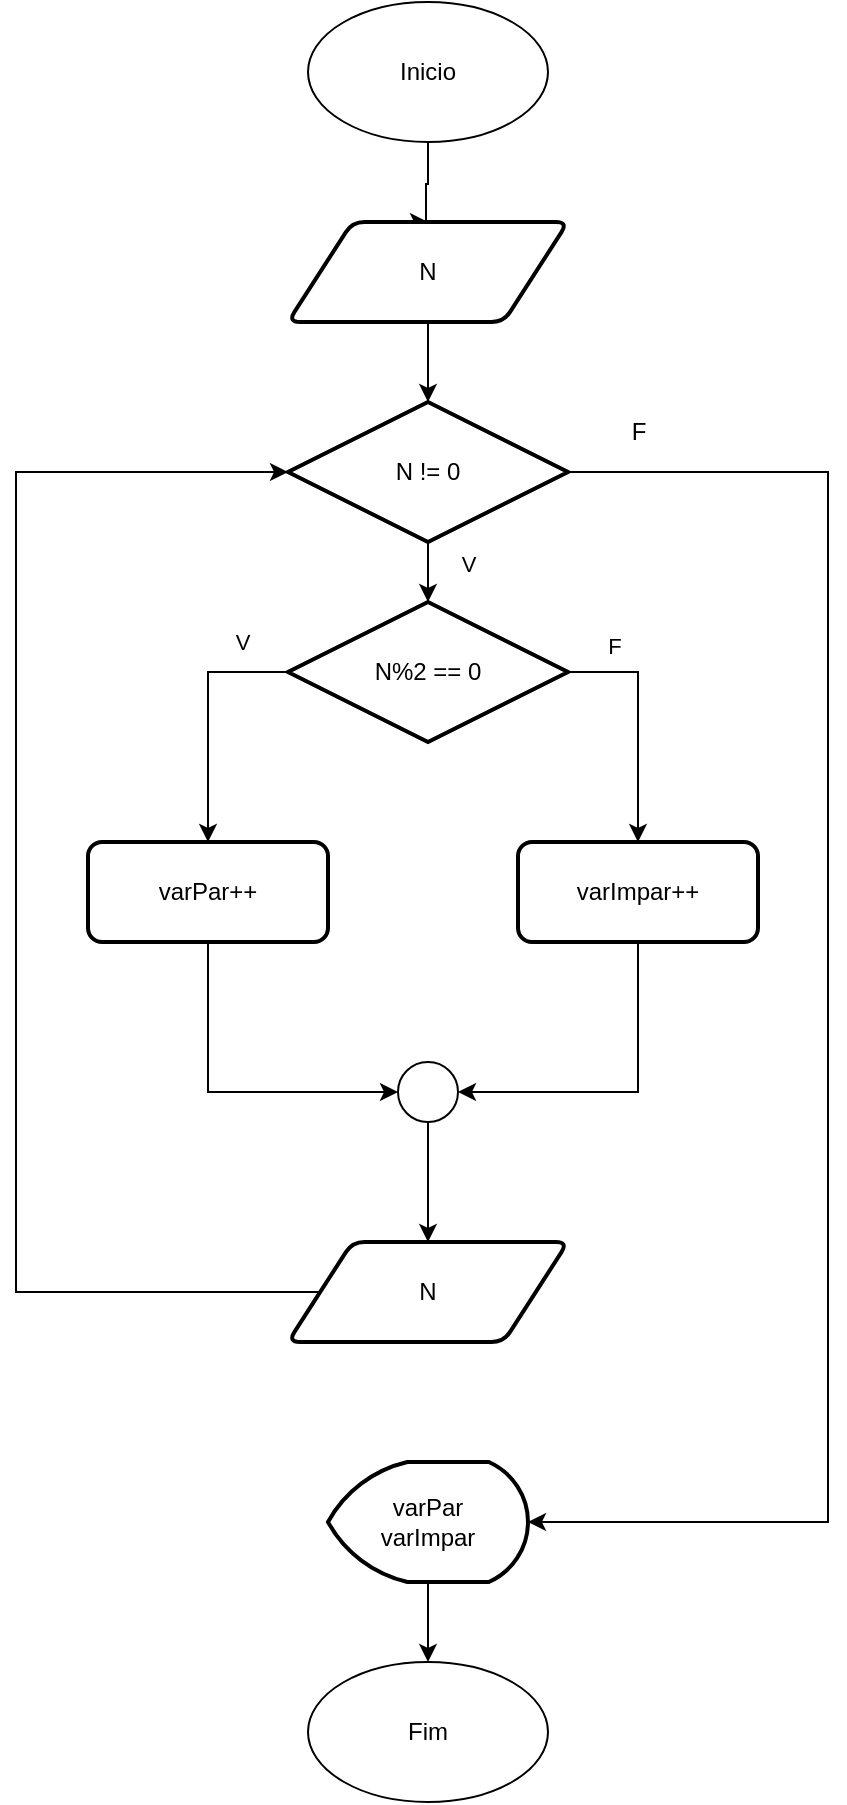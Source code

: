 <mxfile version="26.0.6">
  <diagram name="Página-1" id="EQY7rx08GIGifhaFdDs0">
    <mxGraphModel dx="857" dy="1598" grid="1" gridSize="10" guides="1" tooltips="1" connect="1" arrows="1" fold="1" page="1" pageScale="1" pageWidth="827" pageHeight="1169" math="0" shadow="0">
      <root>
        <mxCell id="0" />
        <mxCell id="1" parent="0" />
        <mxCell id="6GOztxUwA011YL0eF0oX-1" value="Inicio" style="ellipse;whiteSpace=wrap;html=1;" parent="1" vertex="1">
          <mxGeometry x="210" y="-220" width="120" height="70" as="geometry" />
        </mxCell>
        <mxCell id="6GOztxUwA011YL0eF0oX-2" value="Fim" style="ellipse;whiteSpace=wrap;html=1;" parent="1" vertex="1">
          <mxGeometry x="210" y="610" width="120" height="70" as="geometry" />
        </mxCell>
        <mxCell id="0FDjzlC9KxY203mneYp3-3" style="edgeStyle=orthogonalEdgeStyle;rounded=0;orthogonalLoop=1;jettySize=auto;html=1;exitX=0.5;exitY=1;exitDx=0;exitDy=0;entryX=0.5;entryY=0;entryDx=0;entryDy=0;" parent="1" source="6GOztxUwA011YL0eF0oX-1" target="9QK9Ojnf2S0DnBo6qm_o-1" edge="1">
          <mxGeometry relative="1" as="geometry">
            <mxPoint x="269.1" y="-108.12" as="targetPoint" />
            <Array as="points">
              <mxPoint x="270" y="-129" />
              <mxPoint x="269" y="-129" />
              <mxPoint x="269" y="-110" />
            </Array>
          </mxGeometry>
        </mxCell>
        <mxCell id="0FDjzlC9KxY203mneYp3-5" value="N != 0" style="strokeWidth=2;html=1;shape=mxgraph.flowchart.decision;whiteSpace=wrap;" parent="1" vertex="1">
          <mxGeometry x="200" y="-20" width="140" height="70" as="geometry" />
        </mxCell>
        <mxCell id="0FDjzlC9KxY203mneYp3-6" style="edgeStyle=orthogonalEdgeStyle;rounded=0;orthogonalLoop=1;jettySize=auto;html=1;exitX=0.5;exitY=1;exitDx=0;exitDy=0;entryX=0.5;entryY=0;entryDx=0;entryDy=0;entryPerimeter=0;" parent="1" source="9QK9Ojnf2S0DnBo6qm_o-1" target="0FDjzlC9KxY203mneYp3-5" edge="1">
          <mxGeometry relative="1" as="geometry">
            <mxPoint x="270" y="-60" as="sourcePoint" />
          </mxGeometry>
        </mxCell>
        <mxCell id="0FDjzlC9KxY203mneYp3-13" style="edgeStyle=orthogonalEdgeStyle;rounded=0;orthogonalLoop=1;jettySize=auto;html=1;exitX=0;exitY=0.5;exitDx=0;exitDy=0;exitPerimeter=0;entryX=0.5;entryY=0;entryDx=0;entryDy=0;" parent="1" source="0FDjzlC9KxY203mneYp3-7" target="0FDjzlC9KxY203mneYp3-11" edge="1">
          <mxGeometry relative="1" as="geometry" />
        </mxCell>
        <mxCell id="0FDjzlC9KxY203mneYp3-15" value="V" style="edgeLabel;html=1;align=center;verticalAlign=middle;resizable=0;points=[];" parent="0FDjzlC9KxY203mneYp3-13" vertex="1" connectable="0">
          <mxGeometry x="-0.635" y="3" relative="1" as="geometry">
            <mxPoint y="-18" as="offset" />
          </mxGeometry>
        </mxCell>
        <mxCell id="0FDjzlC9KxY203mneYp3-14" style="edgeStyle=orthogonalEdgeStyle;rounded=0;orthogonalLoop=1;jettySize=auto;html=1;exitX=1;exitY=0.5;exitDx=0;exitDy=0;exitPerimeter=0;entryX=0.5;entryY=0;entryDx=0;entryDy=0;" parent="1" source="0FDjzlC9KxY203mneYp3-7" target="0FDjzlC9KxY203mneYp3-12" edge="1">
          <mxGeometry relative="1" as="geometry" />
        </mxCell>
        <mxCell id="0FDjzlC9KxY203mneYp3-7" value="N%2 == 0" style="strokeWidth=2;html=1;shape=mxgraph.flowchart.decision;whiteSpace=wrap;" parent="1" vertex="1">
          <mxGeometry x="200" y="80" width="140" height="70" as="geometry" />
        </mxCell>
        <mxCell id="0FDjzlC9KxY203mneYp3-8" style="edgeStyle=orthogonalEdgeStyle;rounded=0;orthogonalLoop=1;jettySize=auto;html=1;exitX=0.5;exitY=1;exitDx=0;exitDy=0;exitPerimeter=0;entryX=0.5;entryY=0;entryDx=0;entryDy=0;entryPerimeter=0;" parent="1" source="0FDjzlC9KxY203mneYp3-5" target="0FDjzlC9KxY203mneYp3-7" edge="1">
          <mxGeometry relative="1" as="geometry" />
        </mxCell>
        <mxCell id="0FDjzlC9KxY203mneYp3-10" value="V" style="edgeLabel;html=1;align=center;verticalAlign=middle;resizable=0;points=[];" parent="0FDjzlC9KxY203mneYp3-8" vertex="1" connectable="0">
          <mxGeometry x="-0.293" y="2" relative="1" as="geometry">
            <mxPoint x="18" as="offset" />
          </mxGeometry>
        </mxCell>
        <mxCell id="0FDjzlC9KxY203mneYp3-11" value="varPar++" style="rounded=1;whiteSpace=wrap;html=1;absoluteArcSize=1;arcSize=14;strokeWidth=2;" parent="1" vertex="1">
          <mxGeometry x="100" y="200" width="120" height="50" as="geometry" />
        </mxCell>
        <mxCell id="0FDjzlC9KxY203mneYp3-12" value="varImpar++" style="rounded=1;whiteSpace=wrap;html=1;absoluteArcSize=1;arcSize=14;strokeWidth=2;" parent="1" vertex="1">
          <mxGeometry x="315" y="200" width="120" height="50" as="geometry" />
        </mxCell>
        <mxCell id="0FDjzlC9KxY203mneYp3-18" value="F&lt;span style=&quot;color: rgba(0, 0, 0, 0); font-family: monospace; font-size: 0px; text-align: start; background-color: rgb(251, 251, 251);&quot;&gt;%3CmxGraphModel%3E%3Croot%3E%3CmxCell%20id%3D%220%22%2F%3E%3CmxCell%20id%3D%221%22%20parent%3D%220%22%2F%3E%3CmxCell%20id%3D%222%22%20value%3D%22%22%20style%3D%22verticalLabelPosition%3Dbottom%3BverticalAlign%3Dtop%3Bhtml%3D1%3Bshape%3Dmxgraph.flowchart.on-page_reference%3B%22%20vertex%3D%221%22%20parent%3D%221%22%3E%3CmxGeometry%20x%3D%22380%22%20y%3D%22660%22%20width%3D%2240%22%20height%3D%2240%22%20as%3D%22geometry%22%2F%3E%3C%2FmxCell%3E%3C%2Froot%3E%3C%2FmxGraphModel%3E&lt;/span&gt;" style="edgeLabel;html=1;align=center;verticalAlign=middle;resizable=0;points=[];" parent="1" vertex="1" connectable="0">
          <mxGeometry x="340.0" y="100" as="geometry">
            <mxPoint x="23" y="2" as="offset" />
          </mxGeometry>
        </mxCell>
        <mxCell id="0FDjzlC9KxY203mneYp3-20" value="" style="verticalLabelPosition=bottom;verticalAlign=top;html=1;shape=mxgraph.flowchart.on-page_reference;" parent="1" vertex="1">
          <mxGeometry x="255" y="310" width="30" height="30" as="geometry" />
        </mxCell>
        <mxCell id="0FDjzlC9KxY203mneYp3-21" style="edgeStyle=orthogonalEdgeStyle;rounded=0;orthogonalLoop=1;jettySize=auto;html=1;exitX=0.5;exitY=1;exitDx=0;exitDy=0;entryX=0;entryY=0.5;entryDx=0;entryDy=0;entryPerimeter=0;" parent="1" source="0FDjzlC9KxY203mneYp3-11" target="0FDjzlC9KxY203mneYp3-20" edge="1">
          <mxGeometry relative="1" as="geometry" />
        </mxCell>
        <mxCell id="0FDjzlC9KxY203mneYp3-22" style="edgeStyle=orthogonalEdgeStyle;rounded=0;orthogonalLoop=1;jettySize=auto;html=1;exitX=0.5;exitY=1;exitDx=0;exitDy=0;entryX=1;entryY=0.5;entryDx=0;entryDy=0;entryPerimeter=0;" parent="1" source="0FDjzlC9KxY203mneYp3-12" target="0FDjzlC9KxY203mneYp3-20" edge="1">
          <mxGeometry relative="1" as="geometry" />
        </mxCell>
        <mxCell id="0FDjzlC9KxY203mneYp3-24" style="edgeStyle=orthogonalEdgeStyle;rounded=0;orthogonalLoop=1;jettySize=auto;html=1;exitX=0.5;exitY=1;exitDx=0;exitDy=0;exitPerimeter=0;entryX=0.5;entryY=0;entryDx=0;entryDy=0;" parent="1" source="0FDjzlC9KxY203mneYp3-20" target="9QK9Ojnf2S0DnBo6qm_o-2" edge="1">
          <mxGeometry relative="1" as="geometry">
            <mxPoint x="270" y="413.32" as="targetPoint" />
          </mxGeometry>
        </mxCell>
        <mxCell id="0FDjzlC9KxY203mneYp3-25" style="edgeStyle=orthogonalEdgeStyle;rounded=0;orthogonalLoop=1;jettySize=auto;html=1;exitX=0;exitY=0.5;exitDx=0;exitDy=0;entryX=0;entryY=0.5;entryDx=0;entryDy=0;entryPerimeter=0;" parent="1" source="9QK9Ojnf2S0DnBo6qm_o-2" target="0FDjzlC9KxY203mneYp3-5" edge="1">
          <mxGeometry relative="1" as="geometry">
            <Array as="points">
              <mxPoint x="64" y="425" />
              <mxPoint x="64" y="15" />
            </Array>
            <mxPoint x="210.0" y="420" as="sourcePoint" />
            <mxPoint x="193.9" y="10" as="targetPoint" />
          </mxGeometry>
        </mxCell>
        <mxCell id="0FDjzlC9KxY203mneYp3-28" style="edgeStyle=orthogonalEdgeStyle;rounded=0;orthogonalLoop=1;jettySize=auto;html=1;exitX=0.5;exitY=1;exitDx=0;exitDy=0;exitPerimeter=0;entryX=0.5;entryY=0;entryDx=0;entryDy=0;" parent="1" source="0FDjzlC9KxY203mneYp3-26" target="6GOztxUwA011YL0eF0oX-2" edge="1">
          <mxGeometry relative="1" as="geometry" />
        </mxCell>
        <mxCell id="0FDjzlC9KxY203mneYp3-26" value="varPar&lt;div&gt;varImpar&lt;/div&gt;" style="strokeWidth=2;html=1;shape=mxgraph.flowchart.display;whiteSpace=wrap;" parent="1" vertex="1">
          <mxGeometry x="220" y="510" width="100" height="60" as="geometry" />
        </mxCell>
        <mxCell id="0FDjzlC9KxY203mneYp3-29" style="edgeStyle=orthogonalEdgeStyle;rounded=0;orthogonalLoop=1;jettySize=auto;html=1;exitX=1;exitY=0.5;exitDx=0;exitDy=0;exitPerimeter=0;entryX=1;entryY=0.5;entryDx=0;entryDy=0;entryPerimeter=0;" parent="1" source="0FDjzlC9KxY203mneYp3-5" target="0FDjzlC9KxY203mneYp3-26" edge="1">
          <mxGeometry relative="1" as="geometry">
            <Array as="points">
              <mxPoint x="470" y="15" />
              <mxPoint x="470" y="540" />
            </Array>
          </mxGeometry>
        </mxCell>
        <mxCell id="0FDjzlC9KxY203mneYp3-30" value="&lt;div&gt;F&lt;/div&gt;" style="text;html=1;align=center;verticalAlign=middle;resizable=0;points=[];autosize=1;strokeColor=none;fillColor=none;" parent="1" vertex="1">
          <mxGeometry x="360" y="-20" width="30" height="30" as="geometry" />
        </mxCell>
        <mxCell id="9QK9Ojnf2S0DnBo6qm_o-1" value="N" style="shape=parallelogram;html=1;strokeWidth=2;perimeter=parallelogramPerimeter;whiteSpace=wrap;rounded=1;arcSize=12;size=0.23;" vertex="1" parent="1">
          <mxGeometry x="200" y="-110" width="140" height="50" as="geometry" />
        </mxCell>
        <mxCell id="9QK9Ojnf2S0DnBo6qm_o-2" value="N" style="shape=parallelogram;html=1;strokeWidth=2;perimeter=parallelogramPerimeter;whiteSpace=wrap;rounded=1;arcSize=12;size=0.23;" vertex="1" parent="1">
          <mxGeometry x="200" y="400" width="140" height="50" as="geometry" />
        </mxCell>
      </root>
    </mxGraphModel>
  </diagram>
</mxfile>
